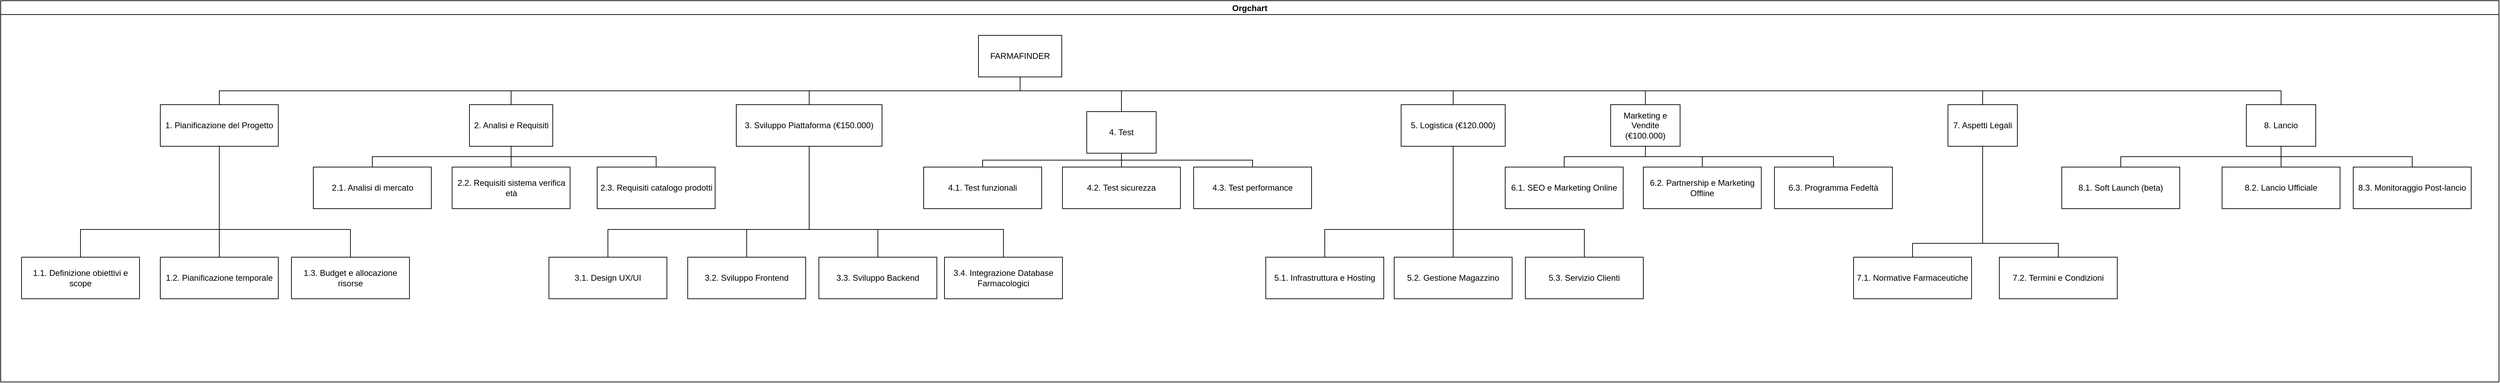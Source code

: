 <mxfile version="27.0.6">
  <diagram name="Pagina-1" id="mJLVClLJne0EeT8Z5759">
    <mxGraphModel grid="1" page="1" gridSize="10" guides="1" tooltips="1" connect="1" arrows="1" fold="1" pageScale="1" pageWidth="827" pageHeight="1169" math="0" shadow="0">
      <root>
        <mxCell id="0" />
        <mxCell id="1" parent="0" />
        <mxCell id="yrIliohVV2MjPDAPsYPW-1" value="Orgchart" style="swimlane;startSize=20;horizontal=1;containerType=tree;newEdgeStyle={&quot;edgeStyle&quot;:&quot;elbowEdgeStyle&quot;,&quot;startArrow&quot;:&quot;none&quot;,&quot;endArrow&quot;:&quot;none&quot;};" vertex="1" parent="1">
          <mxGeometry x="-1070" y="120" width="3600" height="550" as="geometry" />
        </mxCell>
        <mxCell id="yrIliohVV2MjPDAPsYPW-2" value="" style="edgeStyle=elbowEdgeStyle;elbow=vertical;sourcePerimeterSpacing=0;targetPerimeterSpacing=0;startArrow=none;endArrow=none;rounded=0;curved=0;" edge="1" parent="yrIliohVV2MjPDAPsYPW-1" source="yrIliohVV2MjPDAPsYPW-4" target="yrIliohVV2MjPDAPsYPW-5">
          <mxGeometry relative="1" as="geometry" />
        </mxCell>
        <mxCell id="yrIliohVV2MjPDAPsYPW-3" value="" style="edgeStyle=elbowEdgeStyle;elbow=vertical;sourcePerimeterSpacing=0;targetPerimeterSpacing=0;startArrow=none;endArrow=none;rounded=0;curved=0;" edge="1" parent="yrIliohVV2MjPDAPsYPW-1" source="yrIliohVV2MjPDAPsYPW-4" target="yrIliohVV2MjPDAPsYPW-6">
          <mxGeometry relative="1" as="geometry" />
        </mxCell>
        <UserObject label="FARMAFINDER" treeRoot="1" id="yrIliohVV2MjPDAPsYPW-4">
          <mxCell style="whiteSpace=wrap;html=1;align=center;treeFolding=1;treeMoving=1;newEdgeStyle={&quot;edgeStyle&quot;:&quot;elbowEdgeStyle&quot;,&quot;startArrow&quot;:&quot;none&quot;,&quot;endArrow&quot;:&quot;none&quot;};" vertex="1" parent="yrIliohVV2MjPDAPsYPW-1">
            <mxGeometry x="1409" y="50" width="120" height="60" as="geometry" />
          </mxCell>
        </UserObject>
        <mxCell id="yrIliohVV2MjPDAPsYPW-5" value="&lt;span style=&quot;text-align: left; text-wrap-mode: nowrap;&quot;&gt;1. Pianificazione del Progetto&lt;/span&gt;" style="whiteSpace=wrap;html=1;align=center;verticalAlign=middle;treeFolding=1;treeMoving=1;newEdgeStyle={&quot;edgeStyle&quot;:&quot;elbowEdgeStyle&quot;,&quot;startArrow&quot;:&quot;none&quot;,&quot;endArrow&quot;:&quot;none&quot;};" vertex="1" parent="yrIliohVV2MjPDAPsYPW-1">
          <mxGeometry x="230" y="150" width="170" height="60" as="geometry" />
        </mxCell>
        <mxCell id="yrIliohVV2MjPDAPsYPW-6" value="&lt;span style=&quot;text-align: left; text-wrap-mode: nowrap;&quot;&gt;2. Analisi e Requisiti&lt;/span&gt;" style="whiteSpace=wrap;html=1;align=center;verticalAlign=middle;treeFolding=1;treeMoving=1;newEdgeStyle={&quot;edgeStyle&quot;:&quot;elbowEdgeStyle&quot;,&quot;startArrow&quot;:&quot;none&quot;,&quot;endArrow&quot;:&quot;none&quot;};" vertex="1" parent="yrIliohVV2MjPDAPsYPW-1">
          <mxGeometry x="675.5" y="150" width="120" height="60" as="geometry" />
        </mxCell>
        <mxCell id="jHc9RdLq_2D05PuewJQx-5" value="7. Aspetti Legali" style="whiteSpace=wrap;html=1;align=center;verticalAlign=middle;treeFolding=1;treeMoving=1;newEdgeStyle={&quot;edgeStyle&quot;:&quot;elbowEdgeStyle&quot;,&quot;startArrow&quot;:&quot;none&quot;,&quot;endArrow&quot;:&quot;none&quot;};" vertex="1" parent="yrIliohVV2MjPDAPsYPW-1">
          <mxGeometry x="2806" y="150" width="100" height="60" as="geometry" />
        </mxCell>
        <mxCell id="jHc9RdLq_2D05PuewJQx-1" value="&lt;span style=&quot;text-align: left; text-wrap-mode: nowrap;&quot;&gt;3. Sviluppo Piattaforma (€150.000)&lt;/span&gt;" style="whiteSpace=wrap;html=1;align=center;verticalAlign=middle;treeFolding=1;treeMoving=1;newEdgeStyle={&quot;edgeStyle&quot;:&quot;elbowEdgeStyle&quot;,&quot;startArrow&quot;:&quot;none&quot;,&quot;endArrow&quot;:&quot;none&quot;};" vertex="1" parent="yrIliohVV2MjPDAPsYPW-1">
          <mxGeometry x="1060" y="150" width="210" height="60" as="geometry" />
        </mxCell>
        <mxCell id="jHc9RdLq_2D05PuewJQx-6" value="8. Lancio" style="whiteSpace=wrap;html=1;align=center;verticalAlign=middle;treeFolding=1;treeMoving=1;newEdgeStyle={&quot;edgeStyle&quot;:&quot;elbowEdgeStyle&quot;,&quot;startArrow&quot;:&quot;none&quot;,&quot;endArrow&quot;:&quot;none&quot;};" vertex="1" parent="yrIliohVV2MjPDAPsYPW-1">
          <mxGeometry x="3236" y="150" width="100" height="60" as="geometry" />
        </mxCell>
        <mxCell id="jHc9RdLq_2D05PuewJQx-10" value="" style="edgeStyle=elbowEdgeStyle;elbow=vertical;sourcePerimeterSpacing=0;targetPerimeterSpacing=0;startArrow=none;endArrow=none;rounded=0;curved=0;exitX=0.5;exitY=1;exitDx=0;exitDy=0;entryX=0.5;entryY=0;entryDx=0;entryDy=0;" edge="1" parent="yrIliohVV2MjPDAPsYPW-1" source="yrIliohVV2MjPDAPsYPW-4" target="jHc9RdLq_2D05PuewJQx-1">
          <mxGeometry relative="1" as="geometry">
            <mxPoint x="1259" y="120" as="sourcePoint" />
            <mxPoint x="1104.5" y="160" as="targetPoint" />
          </mxGeometry>
        </mxCell>
        <mxCell id="jHc9RdLq_2D05PuewJQx-11" value="" style="edgeStyle=elbowEdgeStyle;elbow=vertical;sourcePerimeterSpacing=0;targetPerimeterSpacing=0;startArrow=none;endArrow=none;rounded=0;curved=0;exitX=0.5;exitY=1;exitDx=0;exitDy=0;entryX=0.5;entryY=0;entryDx=0;entryDy=0;" edge="1" parent="yrIliohVV2MjPDAPsYPW-1" source="yrIliohVV2MjPDAPsYPW-4" target="jHc9RdLq_2D05PuewJQx-2">
          <mxGeometry relative="1" as="geometry">
            <mxPoint x="1404.5" y="120" as="sourcePoint" />
            <mxPoint x="1249" y="170" as="targetPoint" />
            <Array as="points">
              <mxPoint x="1540" y="130" />
            </Array>
          </mxGeometry>
        </mxCell>
        <mxCell id="jHc9RdLq_2D05PuewJQx-14" value="" style="edgeStyle=elbowEdgeStyle;elbow=vertical;sourcePerimeterSpacing=0;targetPerimeterSpacing=0;startArrow=none;endArrow=none;rounded=0;curved=0;exitX=0.5;exitY=1;exitDx=0;exitDy=0;entryX=0.5;entryY=0;entryDx=0;entryDy=0;" edge="1" parent="yrIliohVV2MjPDAPsYPW-1" source="yrIliohVV2MjPDAPsYPW-4" target="jHc9RdLq_2D05PuewJQx-3">
          <mxGeometry relative="1" as="geometry">
            <mxPoint x="1546.75" y="120" as="sourcePoint" />
            <mxPoint x="1391.25" y="170" as="targetPoint" />
          </mxGeometry>
        </mxCell>
        <mxCell id="jHc9RdLq_2D05PuewJQx-13" value="" style="edgeStyle=elbowEdgeStyle;elbow=vertical;sourcePerimeterSpacing=0;targetPerimeterSpacing=0;startArrow=none;endArrow=none;rounded=0;curved=0;exitX=0.5;exitY=1;exitDx=0;exitDy=0;entryX=0.5;entryY=0;entryDx=0;entryDy=0;" edge="1" parent="yrIliohVV2MjPDAPsYPW-1" source="yrIliohVV2MjPDAPsYPW-4" target="jHc9RdLq_2D05PuewJQx-4">
          <mxGeometry relative="1" as="geometry">
            <mxPoint x="1684.5" y="110" as="sourcePoint" />
            <mxPoint x="1529" y="160" as="targetPoint" />
          </mxGeometry>
        </mxCell>
        <mxCell id="jHc9RdLq_2D05PuewJQx-12" value="" style="edgeStyle=elbowEdgeStyle;elbow=vertical;sourcePerimeterSpacing=0;targetPerimeterSpacing=0;startArrow=none;endArrow=none;rounded=0;curved=0;exitX=0.5;exitY=1;exitDx=0;exitDy=0;entryX=0.5;entryY=0;entryDx=0;entryDy=0;" edge="1" parent="yrIliohVV2MjPDAPsYPW-1" source="yrIliohVV2MjPDAPsYPW-4" target="jHc9RdLq_2D05PuewJQx-5">
          <mxGeometry relative="1" as="geometry">
            <mxPoint x="1844.5" y="110" as="sourcePoint" />
            <mxPoint x="1689" y="160" as="targetPoint" />
          </mxGeometry>
        </mxCell>
        <mxCell id="jHc9RdLq_2D05PuewJQx-15" value="" style="edgeStyle=elbowEdgeStyle;elbow=vertical;sourcePerimeterSpacing=0;targetPerimeterSpacing=0;startArrow=none;endArrow=none;rounded=0;curved=0;exitX=0.5;exitY=1;exitDx=0;exitDy=0;entryX=0.5;entryY=0;entryDx=0;entryDy=0;" edge="1" parent="yrIliohVV2MjPDAPsYPW-1" source="yrIliohVV2MjPDAPsYPW-4" target="jHc9RdLq_2D05PuewJQx-6">
          <mxGeometry relative="1" as="geometry">
            <mxPoint x="1409" y="105" as="sourcePoint" />
            <mxPoint x="1838" y="160" as="targetPoint" />
          </mxGeometry>
        </mxCell>
        <mxCell id="jHc9RdLq_2D05PuewJQx-515" value="1.1. Definizione obiettivi e scope" style="whiteSpace=wrap;html=1;align=center;verticalAlign=middle;treeFolding=1;treeMoving=1;newEdgeStyle={&quot;edgeStyle&quot;:&quot;elbowEdgeStyle&quot;,&quot;startArrow&quot;:&quot;none&quot;,&quot;endArrow&quot;:&quot;none&quot;};" vertex="1" parent="yrIliohVV2MjPDAPsYPW-1">
          <mxGeometry x="30" y="370" width="170" height="60" as="geometry" />
        </mxCell>
        <mxCell id="jHc9RdLq_2D05PuewJQx-519" value="" style="edgeStyle=elbowEdgeStyle;elbow=vertical;sourcePerimeterSpacing=0;targetPerimeterSpacing=0;startArrow=none;endArrow=none;rounded=0;curved=0;exitX=0.5;exitY=1;exitDx=0;exitDy=0;entryX=0.5;entryY=0;entryDx=0;entryDy=0;" edge="1" parent="yrIliohVV2MjPDAPsYPW-1" source="yrIliohVV2MjPDAPsYPW-5" target="jHc9RdLq_2D05PuewJQx-515">
          <mxGeometry relative="1" as="geometry">
            <mxPoint x="1044" y="260" as="sourcePoint" />
            <mxPoint x="419" y="300" as="targetPoint" />
            <Array as="points">
              <mxPoint x="220" y="330" />
            </Array>
          </mxGeometry>
        </mxCell>
        <mxCell id="jHc9RdLq_2D05PuewJQx-522" value="1.3. Budget e allocazione risorse" style="whiteSpace=wrap;html=1;align=center;verticalAlign=middle;treeFolding=1;treeMoving=1;newEdgeStyle={&quot;edgeStyle&quot;:&quot;elbowEdgeStyle&quot;,&quot;startArrow&quot;:&quot;none&quot;,&quot;endArrow&quot;:&quot;none&quot;};" vertex="1" parent="yrIliohVV2MjPDAPsYPW-1">
          <mxGeometry x="419" y="370" width="170" height="60" as="geometry" />
        </mxCell>
        <mxCell id="jHc9RdLq_2D05PuewJQx-523" value="" style="edgeStyle=elbowEdgeStyle;elbow=vertical;sourcePerimeterSpacing=0;targetPerimeterSpacing=0;startArrow=none;endArrow=none;rounded=0;curved=0;exitX=0.5;exitY=1;exitDx=0;exitDy=0;entryX=0.5;entryY=0;entryDx=0;entryDy=0;" edge="1" parent="yrIliohVV2MjPDAPsYPW-1" source="yrIliohVV2MjPDAPsYPW-5" target="jHc9RdLq_2D05PuewJQx-522">
          <mxGeometry relative="1" as="geometry">
            <mxPoint x="1024" y="290" as="sourcePoint" />
            <mxPoint x="949" y="370" as="targetPoint" />
            <Array as="points">
              <mxPoint x="410" y="330" />
            </Array>
          </mxGeometry>
        </mxCell>
        <mxCell id="jHc9RdLq_2D05PuewJQx-520" value="1.2. Pianificazione temporale" style="whiteSpace=wrap;html=1;align=center;verticalAlign=middle;treeFolding=1;treeMoving=1;newEdgeStyle={&quot;edgeStyle&quot;:&quot;elbowEdgeStyle&quot;,&quot;startArrow&quot;:&quot;none&quot;,&quot;endArrow&quot;:&quot;none&quot;};" vertex="1" parent="yrIliohVV2MjPDAPsYPW-1">
          <mxGeometry x="230" y="370" width="170" height="60" as="geometry" />
        </mxCell>
        <mxCell id="jHc9RdLq_2D05PuewJQx-521" value="" style="edgeStyle=elbowEdgeStyle;elbow=vertical;sourcePerimeterSpacing=0;targetPerimeterSpacing=0;startArrow=none;endArrow=none;rounded=0;curved=0;entryX=0.5;entryY=0;entryDx=0;entryDy=0;exitX=0.5;exitY=1;exitDx=0;exitDy=0;" edge="1" parent="yrIliohVV2MjPDAPsYPW-1" source="yrIliohVV2MjPDAPsYPW-5" target="jHc9RdLq_2D05PuewJQx-520">
          <mxGeometry relative="1" as="geometry">
            <mxPoint x="764" y="280" as="sourcePoint" />
            <mxPoint x="689" y="360" as="targetPoint" />
          </mxGeometry>
        </mxCell>
        <mxCell id="jHc9RdLq_2D05PuewJQx-537" value="3.1. Design UX/UI" style="whiteSpace=wrap;html=1;align=center;verticalAlign=middle;treeFolding=1;treeMoving=1;newEdgeStyle={&quot;edgeStyle&quot;:&quot;elbowEdgeStyle&quot;,&quot;startArrow&quot;:&quot;none&quot;,&quot;endArrow&quot;:&quot;none&quot;};" vertex="1" parent="yrIliohVV2MjPDAPsYPW-1">
          <mxGeometry x="790" y="370" width="170" height="60" as="geometry" />
        </mxCell>
        <mxCell id="jHc9RdLq_2D05PuewJQx-538" value="" style="edgeStyle=elbowEdgeStyle;elbow=vertical;sourcePerimeterSpacing=0;targetPerimeterSpacing=0;startArrow=none;endArrow=none;rounded=0;curved=0;exitX=0.5;exitY=1;exitDx=0;exitDy=0;entryX=0.5;entryY=0;entryDx=0;entryDy=0;" edge="1" parent="yrIliohVV2MjPDAPsYPW-1" source="jHc9RdLq_2D05PuewJQx-1" target="jHc9RdLq_2D05PuewJQx-537">
          <mxGeometry relative="1" as="geometry">
            <mxPoint x="1544" y="320" as="sourcePoint" />
            <mxPoint x="1119" y="410" as="targetPoint" />
            <Array as="points">
              <mxPoint x="1010" y="330" />
            </Array>
          </mxGeometry>
        </mxCell>
        <mxCell id="jHc9RdLq_2D05PuewJQx-539" value="3.3. Sviluppo Backend" style="whiteSpace=wrap;html=1;align=center;verticalAlign=middle;treeFolding=1;treeMoving=1;newEdgeStyle={&quot;edgeStyle&quot;:&quot;elbowEdgeStyle&quot;,&quot;startArrow&quot;:&quot;none&quot;,&quot;endArrow&quot;:&quot;none&quot;};" vertex="1" parent="yrIliohVV2MjPDAPsYPW-1">
          <mxGeometry x="1179" y="370" width="170" height="60" as="geometry" />
        </mxCell>
        <mxCell id="jHc9RdLq_2D05PuewJQx-540" value="" style="edgeStyle=elbowEdgeStyle;elbow=vertical;sourcePerimeterSpacing=0;targetPerimeterSpacing=0;startArrow=none;endArrow=none;rounded=0;curved=0;entryX=0.5;entryY=0;entryDx=0;entryDy=0;exitX=0.5;exitY=1;exitDx=0;exitDy=0;" edge="1" parent="yrIliohVV2MjPDAPsYPW-1" source="jHc9RdLq_2D05PuewJQx-1" target="jHc9RdLq_2D05PuewJQx-539">
          <mxGeometry relative="1" as="geometry">
            <mxPoint x="1544" y="320" as="sourcePoint" />
            <mxPoint x="1649" y="480" as="targetPoint" />
            <Array as="points">
              <mxPoint x="1210" y="330" />
            </Array>
          </mxGeometry>
        </mxCell>
        <mxCell id="jHc9RdLq_2D05PuewJQx-541" value="3.2. Sviluppo Frontend" style="whiteSpace=wrap;html=1;align=center;verticalAlign=middle;treeFolding=1;treeMoving=1;newEdgeStyle={&quot;edgeStyle&quot;:&quot;elbowEdgeStyle&quot;,&quot;startArrow&quot;:&quot;none&quot;,&quot;endArrow&quot;:&quot;none&quot;};" vertex="1" parent="yrIliohVV2MjPDAPsYPW-1">
          <mxGeometry x="990" y="370" width="170" height="60" as="geometry" />
        </mxCell>
        <mxCell id="jHc9RdLq_2D05PuewJQx-542" value="" style="edgeStyle=elbowEdgeStyle;elbow=vertical;sourcePerimeterSpacing=0;targetPerimeterSpacing=0;startArrow=none;endArrow=none;rounded=0;curved=0;entryX=0.5;entryY=0;entryDx=0;entryDy=0;exitX=0.5;exitY=1;exitDx=0;exitDy=0;" edge="1" parent="yrIliohVV2MjPDAPsYPW-1" source="jHc9RdLq_2D05PuewJQx-1" target="jHc9RdLq_2D05PuewJQx-541">
          <mxGeometry relative="1" as="geometry">
            <mxPoint x="1544" y="320" as="sourcePoint" />
            <mxPoint x="1389" y="470" as="targetPoint" />
            <Array as="points">
              <mxPoint x="1120" y="330" />
            </Array>
          </mxGeometry>
        </mxCell>
        <mxCell id="jHc9RdLq_2D05PuewJQx-543" value="3.4. Integrazione Database Farmacologici" style="whiteSpace=wrap;html=1;align=center;verticalAlign=middle;treeFolding=1;treeMoving=1;newEdgeStyle={&quot;edgeStyle&quot;:&quot;elbowEdgeStyle&quot;,&quot;startArrow&quot;:&quot;none&quot;,&quot;endArrow&quot;:&quot;none&quot;};" vertex="1" parent="yrIliohVV2MjPDAPsYPW-1">
          <mxGeometry x="1360" y="370" width="170" height="60" as="geometry" />
        </mxCell>
        <mxCell id="jHc9RdLq_2D05PuewJQx-544" value="" style="edgeStyle=elbowEdgeStyle;elbow=vertical;sourcePerimeterSpacing=0;targetPerimeterSpacing=0;startArrow=none;endArrow=none;rounded=0;curved=0;exitX=0.5;exitY=1;exitDx=0;exitDy=0;entryX=0.5;entryY=0;entryDx=0;entryDy=0;" edge="1" parent="yrIliohVV2MjPDAPsYPW-1" source="jHc9RdLq_2D05PuewJQx-1" target="jHc9RdLq_2D05PuewJQx-543">
          <mxGeometry relative="1" as="geometry">
            <mxPoint x="1195.5" y="220" as="sourcePoint" />
            <mxPoint x="1870.5" y="530" as="targetPoint" />
            <Array as="points">
              <mxPoint x="1310" y="330" />
            </Array>
          </mxGeometry>
        </mxCell>
        <mxCell id="jHc9RdLq_2D05PuewJQx-531" value="2.1. Analisi di mercato" style="whiteSpace=wrap;html=1;align=center;verticalAlign=middle;treeFolding=1;treeMoving=1;newEdgeStyle={&quot;edgeStyle&quot;:&quot;elbowEdgeStyle&quot;,&quot;startArrow&quot;:&quot;none&quot;,&quot;endArrow&quot;:&quot;none&quot;};" vertex="1" parent="yrIliohVV2MjPDAPsYPW-1">
          <mxGeometry x="450.5" y="240" width="170" height="60" as="geometry" />
        </mxCell>
        <mxCell id="jHc9RdLq_2D05PuewJQx-533" value="2.3. Requisiti catalogo prodotti" style="whiteSpace=wrap;html=1;align=center;verticalAlign=middle;treeFolding=1;treeMoving=1;newEdgeStyle={&quot;edgeStyle&quot;:&quot;elbowEdgeStyle&quot;,&quot;startArrow&quot;:&quot;none&quot;,&quot;endArrow&quot;:&quot;none&quot;};" vertex="1" parent="yrIliohVV2MjPDAPsYPW-1">
          <mxGeometry x="859.5" y="240" width="170" height="60" as="geometry" />
        </mxCell>
        <mxCell id="jHc9RdLq_2D05PuewJQx-535" value="2.2. Requisiti sistema verifica età" style="whiteSpace=wrap;html=1;align=center;verticalAlign=middle;treeFolding=1;treeMoving=1;newEdgeStyle={&quot;edgeStyle&quot;:&quot;elbowEdgeStyle&quot;,&quot;startArrow&quot;:&quot;none&quot;,&quot;endArrow&quot;:&quot;none&quot;};" vertex="1" parent="yrIliohVV2MjPDAPsYPW-1">
          <mxGeometry x="650.5" y="240" width="170" height="60" as="geometry" />
        </mxCell>
        <mxCell id="jHc9RdLq_2D05PuewJQx-532" value="" style="edgeStyle=elbowEdgeStyle;elbow=vertical;sourcePerimeterSpacing=0;targetPerimeterSpacing=0;startArrow=none;endArrow=none;rounded=0;curved=0;exitX=0.5;exitY=1;exitDx=0;exitDy=0;entryX=0.5;entryY=0;entryDx=0;entryDy=0;" edge="1" parent="yrIliohVV2MjPDAPsYPW-1" source="yrIliohVV2MjPDAPsYPW-6" target="jHc9RdLq_2D05PuewJQx-531">
          <mxGeometry relative="1" as="geometry">
            <mxPoint x="944" y="370" as="sourcePoint" />
            <mxPoint x="519" y="460" as="targetPoint" />
            <Array as="points" />
          </mxGeometry>
        </mxCell>
        <mxCell id="jHc9RdLq_2D05PuewJQx-534" value="" style="edgeStyle=elbowEdgeStyle;elbow=vertical;sourcePerimeterSpacing=0;targetPerimeterSpacing=0;startArrow=none;endArrow=none;rounded=0;curved=0;exitX=0.5;exitY=1;exitDx=0;exitDy=0;entryX=0.5;entryY=0;entryDx=0;entryDy=0;" edge="1" parent="yrIliohVV2MjPDAPsYPW-1" source="yrIliohVV2MjPDAPsYPW-6" target="jHc9RdLq_2D05PuewJQx-533">
          <mxGeometry relative="1" as="geometry">
            <mxPoint x="944" y="370" as="sourcePoint" />
            <mxPoint x="1049" y="530" as="targetPoint" />
            <Array as="points" />
          </mxGeometry>
        </mxCell>
        <mxCell id="jHc9RdLq_2D05PuewJQx-536" value="" style="edgeStyle=elbowEdgeStyle;elbow=vertical;sourcePerimeterSpacing=0;targetPerimeterSpacing=0;startArrow=none;endArrow=none;rounded=0;curved=0;entryX=0.5;entryY=0;entryDx=0;entryDy=0;exitX=0.5;exitY=1;exitDx=0;exitDy=0;" edge="1" parent="yrIliohVV2MjPDAPsYPW-1" source="yrIliohVV2MjPDAPsYPW-6" target="jHc9RdLq_2D05PuewJQx-535">
          <mxGeometry relative="1" as="geometry">
            <mxPoint x="944" y="370" as="sourcePoint" />
            <mxPoint x="789" y="520" as="targetPoint" />
            <Array as="points" />
          </mxGeometry>
        </mxCell>
        <mxCell id="jHc9RdLq_2D05PuewJQx-572" style="edgeStyle=elbowEdgeStyle;rounded=0;orthogonalLoop=1;jettySize=auto;html=1;startArrow=none;endArrow=none;exitX=0.5;exitY=0;exitDx=0;exitDy=0;" edge="1" parent="yrIliohVV2MjPDAPsYPW-1" source="jHc9RdLq_2D05PuewJQx-533" target="jHc9RdLq_2D05PuewJQx-533">
          <mxGeometry relative="1" as="geometry" />
        </mxCell>
        <mxCell id="jHc9RdLq_2D05PuewJQx-4" value="Marketing e Vendite (&lt;span style=&quot;text-align: left; text-wrap-mode: nowrap;&quot;&gt;€100.000)&lt;/span&gt;" style="whiteSpace=wrap;html=1;align=center;verticalAlign=middle;treeFolding=1;treeMoving=1;newEdgeStyle={&quot;edgeStyle&quot;:&quot;elbowEdgeStyle&quot;,&quot;startArrow&quot;:&quot;none&quot;,&quot;endArrow&quot;:&quot;none&quot;};" vertex="1" parent="yrIliohVV2MjPDAPsYPW-1">
          <mxGeometry x="2320" y="150" width="100" height="60" as="geometry" />
        </mxCell>
        <mxCell id="jHc9RdLq_2D05PuewJQx-3" value="5. Logistica (&lt;span style=&quot;text-align: left; text-wrap-mode: nowrap;&quot;&gt;€120.000)&lt;/span&gt;" style="whiteSpace=wrap;html=1;align=center;verticalAlign=middle;treeFolding=1;treeMoving=1;newEdgeStyle={&quot;edgeStyle&quot;:&quot;elbowEdgeStyle&quot;,&quot;startArrow&quot;:&quot;none&quot;,&quot;endArrow&quot;:&quot;none&quot;};" vertex="1" parent="yrIliohVV2MjPDAPsYPW-1">
          <mxGeometry x="2018" y="150" width="150" height="60" as="geometry" />
        </mxCell>
        <mxCell id="jHc9RdLq_2D05PuewJQx-2" value="4. Test" style="whiteSpace=wrap;html=1;align=center;verticalAlign=middle;treeFolding=1;treeMoving=1;newEdgeStyle={&quot;edgeStyle&quot;:&quot;elbowEdgeStyle&quot;,&quot;startArrow&quot;:&quot;none&quot;,&quot;endArrow&quot;:&quot;none&quot;};" vertex="1" parent="yrIliohVV2MjPDAPsYPW-1">
          <mxGeometry x="1565" y="160" width="100" height="60" as="geometry" />
        </mxCell>
        <mxCell id="jHc9RdLq_2D05PuewJQx-545" value="4.1. Test funzionali" style="whiteSpace=wrap;html=1;align=center;verticalAlign=middle;treeFolding=1;treeMoving=1;newEdgeStyle={&quot;edgeStyle&quot;:&quot;elbowEdgeStyle&quot;,&quot;startArrow&quot;:&quot;none&quot;,&quot;endArrow&quot;:&quot;none&quot;};" vertex="1" parent="yrIliohVV2MjPDAPsYPW-1">
          <mxGeometry x="1330" y="240" width="170" height="60" as="geometry" />
        </mxCell>
        <mxCell id="jHc9RdLq_2D05PuewJQx-546" value="" style="edgeStyle=elbowEdgeStyle;elbow=vertical;sourcePerimeterSpacing=0;targetPerimeterSpacing=0;startArrow=none;endArrow=none;rounded=0;curved=0;exitX=0.5;exitY=1;exitDx=0;exitDy=0;entryX=0.5;entryY=0;entryDx=0;entryDy=0;" edge="1" parent="yrIliohVV2MjPDAPsYPW-1" source="jHc9RdLq_2D05PuewJQx-2" target="jHc9RdLq_2D05PuewJQx-545">
          <mxGeometry relative="1" as="geometry">
            <mxPoint x="2113" y="470" as="sourcePoint" />
            <mxPoint x="1688" y="560" as="targetPoint" />
          </mxGeometry>
        </mxCell>
        <mxCell id="jHc9RdLq_2D05PuewJQx-547" value="4.3. Test performance" style="whiteSpace=wrap;html=1;align=center;verticalAlign=middle;treeFolding=1;treeMoving=1;newEdgeStyle={&quot;edgeStyle&quot;:&quot;elbowEdgeStyle&quot;,&quot;startArrow&quot;:&quot;none&quot;,&quot;endArrow&quot;:&quot;none&quot;};" vertex="1" parent="yrIliohVV2MjPDAPsYPW-1">
          <mxGeometry x="1719" y="240" width="170" height="60" as="geometry" />
        </mxCell>
        <mxCell id="jHc9RdLq_2D05PuewJQx-548" value="" style="edgeStyle=elbowEdgeStyle;elbow=vertical;sourcePerimeterSpacing=0;targetPerimeterSpacing=0;startArrow=none;endArrow=none;rounded=0;curved=0;exitX=0.5;exitY=1;exitDx=0;exitDy=0;entryX=0.5;entryY=0;entryDx=0;entryDy=0;" edge="1" parent="yrIliohVV2MjPDAPsYPW-1" source="jHc9RdLq_2D05PuewJQx-2" target="jHc9RdLq_2D05PuewJQx-547">
          <mxGeometry relative="1" as="geometry">
            <mxPoint x="2113" y="470" as="sourcePoint" />
            <mxPoint x="2218" y="630" as="targetPoint" />
          </mxGeometry>
        </mxCell>
        <mxCell id="jHc9RdLq_2D05PuewJQx-549" value="4.2. Test sicurezza" style="whiteSpace=wrap;html=1;align=center;verticalAlign=middle;treeFolding=1;treeMoving=1;newEdgeStyle={&quot;edgeStyle&quot;:&quot;elbowEdgeStyle&quot;,&quot;startArrow&quot;:&quot;none&quot;,&quot;endArrow&quot;:&quot;none&quot;};" vertex="1" parent="yrIliohVV2MjPDAPsYPW-1">
          <mxGeometry x="1530" y="240" width="170" height="60" as="geometry" />
        </mxCell>
        <mxCell id="jHc9RdLq_2D05PuewJQx-550" value="" style="edgeStyle=elbowEdgeStyle;elbow=vertical;sourcePerimeterSpacing=0;targetPerimeterSpacing=0;startArrow=none;endArrow=none;rounded=0;curved=0;entryX=0.5;entryY=0;entryDx=0;entryDy=0;exitX=0.5;exitY=1;exitDx=0;exitDy=0;" edge="1" parent="yrIliohVV2MjPDAPsYPW-1" source="jHc9RdLq_2D05PuewJQx-2" target="jHc9RdLq_2D05PuewJQx-549">
          <mxGeometry relative="1" as="geometry">
            <mxPoint x="2113" y="470" as="sourcePoint" />
            <mxPoint x="1958" y="620" as="targetPoint" />
          </mxGeometry>
        </mxCell>
        <mxCell id="jHc9RdLq_2D05PuewJQx-556" value="" style="edgeStyle=elbowEdgeStyle;elbow=vertical;sourcePerimeterSpacing=0;targetPerimeterSpacing=0;startArrow=none;endArrow=none;rounded=0;curved=0;entryX=0.5;entryY=0;entryDx=0;entryDy=0;exitX=0.5;exitY=1;exitDx=0;exitDy=0;" edge="1" parent="yrIliohVV2MjPDAPsYPW-1" source="jHc9RdLq_2D05PuewJQx-3" target="jHc9RdLq_2D05PuewJQx-571">
          <mxGeometry relative="1" as="geometry">
            <mxPoint x="1769" y="220" as="sourcePoint" />
            <mxPoint x="1689" y="280" as="targetPoint" />
            <Array as="points">
              <mxPoint x="1920" y="330" />
            </Array>
          </mxGeometry>
        </mxCell>
        <mxCell id="jHc9RdLq_2D05PuewJQx-557" value="5.3. Servizio Clienti" style="whiteSpace=wrap;html=1;align=center;verticalAlign=middle;treeFolding=1;treeMoving=1;newEdgeStyle={&quot;edgeStyle&quot;:&quot;elbowEdgeStyle&quot;,&quot;startArrow&quot;:&quot;none&quot;,&quot;endArrow&quot;:&quot;none&quot;};" vertex="1" parent="yrIliohVV2MjPDAPsYPW-1">
          <mxGeometry x="2197" y="370" width="170" height="60" as="geometry" />
        </mxCell>
        <mxCell id="jHc9RdLq_2D05PuewJQx-558" value="" style="edgeStyle=elbowEdgeStyle;elbow=vertical;sourcePerimeterSpacing=0;targetPerimeterSpacing=0;startArrow=none;endArrow=none;rounded=0;curved=0;exitX=0.5;exitY=1;exitDx=0;exitDy=0;entryX=0.5;entryY=0;entryDx=0;entryDy=0;" edge="1" parent="yrIliohVV2MjPDAPsYPW-1" source="jHc9RdLq_2D05PuewJQx-3" target="jHc9RdLq_2D05PuewJQx-557">
          <mxGeometry relative="1" as="geometry">
            <mxPoint x="2118" y="240" as="sourcePoint" />
            <mxPoint x="2223" y="400" as="targetPoint" />
            <Array as="points">
              <mxPoint x="2180" y="330" />
            </Array>
          </mxGeometry>
        </mxCell>
        <mxCell id="jHc9RdLq_2D05PuewJQx-559" value="5.2. Gestione Magazzino" style="whiteSpace=wrap;html=1;align=center;verticalAlign=middle;treeFolding=1;treeMoving=1;newEdgeStyle={&quot;edgeStyle&quot;:&quot;elbowEdgeStyle&quot;,&quot;startArrow&quot;:&quot;none&quot;,&quot;endArrow&quot;:&quot;none&quot;};" vertex="1" parent="yrIliohVV2MjPDAPsYPW-1">
          <mxGeometry x="2008" y="370" width="170" height="60" as="geometry" />
        </mxCell>
        <mxCell id="jHc9RdLq_2D05PuewJQx-560" value="" style="edgeStyle=elbowEdgeStyle;elbow=vertical;sourcePerimeterSpacing=0;targetPerimeterSpacing=0;startArrow=none;endArrow=none;rounded=0;curved=0;entryX=0.5;entryY=0;entryDx=0;entryDy=0;exitX=0.5;exitY=1;exitDx=0;exitDy=0;" edge="1" parent="yrIliohVV2MjPDAPsYPW-1" source="jHc9RdLq_2D05PuewJQx-3" target="jHc9RdLq_2D05PuewJQx-559">
          <mxGeometry relative="1" as="geometry">
            <mxPoint x="2118" y="240" as="sourcePoint" />
            <mxPoint x="1963" y="390" as="targetPoint" />
            <Array as="points">
              <mxPoint x="2093" y="320" />
            </Array>
          </mxGeometry>
        </mxCell>
        <mxCell id="jHc9RdLq_2D05PuewJQx-571" value="5.1. Infrastruttura e Hosting" style="whiteSpace=wrap;html=1;align=center;verticalAlign=middle;treeFolding=1;treeMoving=1;newEdgeStyle={&quot;edgeStyle&quot;:&quot;elbowEdgeStyle&quot;,&quot;startArrow&quot;:&quot;none&quot;,&quot;endArrow&quot;:&quot;none&quot;};" vertex="1" parent="yrIliohVV2MjPDAPsYPW-1">
          <mxGeometry x="1823" y="370" width="170" height="60" as="geometry" />
        </mxCell>
        <mxCell id="jHc9RdLq_2D05PuewJQx-551" value="" style="edgeStyle=elbowEdgeStyle;elbow=vertical;sourcePerimeterSpacing=0;targetPerimeterSpacing=0;startArrow=none;endArrow=none;rounded=0;curved=0;exitX=0.5;exitY=1;exitDx=0;exitDy=0;entryX=0.5;entryY=0;entryDx=0;entryDy=0;" edge="1" parent="yrIliohVV2MjPDAPsYPW-1" source="jHc9RdLq_2D05PuewJQx-6" target="jHc9RdLq_2D05PuewJQx-573">
          <mxGeometry relative="1" as="geometry">
            <mxPoint x="3174" y="210" as="sourcePoint" />
            <mxPoint x="2673" y="390" as="targetPoint" />
          </mxGeometry>
        </mxCell>
        <mxCell id="jHc9RdLq_2D05PuewJQx-552" value="8.3. Monitoraggio Post-lancio" style="whiteSpace=wrap;html=1;align=center;verticalAlign=middle;treeFolding=1;treeMoving=1;newEdgeStyle={&quot;edgeStyle&quot;:&quot;elbowEdgeStyle&quot;,&quot;startArrow&quot;:&quot;none&quot;,&quot;endArrow&quot;:&quot;none&quot;};" vertex="1" parent="yrIliohVV2MjPDAPsYPW-1">
          <mxGeometry x="3390" y="240" width="170" height="60" as="geometry" />
        </mxCell>
        <mxCell id="jHc9RdLq_2D05PuewJQx-553" value="" style="edgeStyle=elbowEdgeStyle;elbow=vertical;sourcePerimeterSpacing=0;targetPerimeterSpacing=0;startArrow=none;endArrow=none;rounded=0;curved=0;entryX=0.5;entryY=0;entryDx=0;entryDy=0;exitX=0.5;exitY=1;exitDx=0;exitDy=0;" edge="1" parent="yrIliohVV2MjPDAPsYPW-1" source="jHc9RdLq_2D05PuewJQx-6" target="jHc9RdLq_2D05PuewJQx-552">
          <mxGeometry relative="1" as="geometry">
            <mxPoint x="3174" y="210" as="sourcePoint" />
            <mxPoint x="3207" y="510" as="targetPoint" />
          </mxGeometry>
        </mxCell>
        <mxCell id="jHc9RdLq_2D05PuewJQx-554" value="8.2. Lancio Ufficiale" style="whiteSpace=wrap;html=1;align=center;verticalAlign=middle;treeFolding=1;treeMoving=1;newEdgeStyle={&quot;edgeStyle&quot;:&quot;elbowEdgeStyle&quot;,&quot;startArrow&quot;:&quot;none&quot;,&quot;endArrow&quot;:&quot;none&quot;};" vertex="1" parent="yrIliohVV2MjPDAPsYPW-1">
          <mxGeometry x="3201" y="240" width="170" height="60" as="geometry" />
        </mxCell>
        <mxCell id="jHc9RdLq_2D05PuewJQx-555" value="" style="edgeStyle=elbowEdgeStyle;elbow=vertical;sourcePerimeterSpacing=0;targetPerimeterSpacing=0;startArrow=none;endArrow=none;rounded=0;curved=0;entryX=0.5;entryY=0;entryDx=0;entryDy=0;exitX=0.5;exitY=1;exitDx=0;exitDy=0;" edge="1" parent="yrIliohVV2MjPDAPsYPW-1" source="jHc9RdLq_2D05PuewJQx-6" target="jHc9RdLq_2D05PuewJQx-554">
          <mxGeometry relative="1" as="geometry">
            <mxPoint x="3174" y="210" as="sourcePoint" />
            <mxPoint x="2947" y="500" as="targetPoint" />
          </mxGeometry>
        </mxCell>
        <mxCell id="jHc9RdLq_2D05PuewJQx-573" value="8.1. Soft Launch (beta)" style="whiteSpace=wrap;html=1;align=center;verticalAlign=middle;treeFolding=1;treeMoving=1;newEdgeStyle={&quot;edgeStyle&quot;:&quot;elbowEdgeStyle&quot;,&quot;startArrow&quot;:&quot;none&quot;,&quot;endArrow&quot;:&quot;none&quot;};" vertex="1" parent="yrIliohVV2MjPDAPsYPW-1">
          <mxGeometry x="2970" y="240" width="170" height="60" as="geometry" />
        </mxCell>
        <mxCell id="jHc9RdLq_2D05PuewJQx-561" value="" style="edgeStyle=elbowEdgeStyle;elbow=vertical;sourcePerimeterSpacing=0;targetPerimeterSpacing=0;startArrow=none;endArrow=none;rounded=0;curved=0;exitX=0.5;exitY=1;exitDx=0;exitDy=0;entryX=0.5;entryY=0;entryDx=0;entryDy=0;" edge="1" parent="yrIliohVV2MjPDAPsYPW-1" source="jHc9RdLq_2D05PuewJQx-5" target="jHc9RdLq_2D05PuewJQx-643">
          <mxGeometry relative="1" as="geometry">
            <mxPoint x="3049" y="340" as="sourcePoint" />
            <mxPoint x="2620" y="380" as="targetPoint" />
            <Array as="points">
              <mxPoint x="2770" y="350" />
            </Array>
          </mxGeometry>
        </mxCell>
        <mxCell id="jHc9RdLq_2D05PuewJQx-562" value="7.2. Termini e Condizioni" style="whiteSpace=wrap;html=1;align=center;verticalAlign=middle;treeFolding=1;treeMoving=1;newEdgeStyle={&quot;edgeStyle&quot;:&quot;elbowEdgeStyle&quot;,&quot;startArrow&quot;:&quot;none&quot;,&quot;endArrow&quot;:&quot;none&quot;};" vertex="1" parent="yrIliohVV2MjPDAPsYPW-1">
          <mxGeometry x="2880" y="370" width="170" height="60" as="geometry" />
        </mxCell>
        <mxCell id="jHc9RdLq_2D05PuewJQx-563" value="" style="edgeStyle=elbowEdgeStyle;elbow=vertical;sourcePerimeterSpacing=0;targetPerimeterSpacing=0;startArrow=none;endArrow=none;rounded=0;curved=0;exitX=0.5;exitY=1;exitDx=0;exitDy=0;entryX=0.5;entryY=0;entryDx=0;entryDy=0;" edge="1" parent="yrIliohVV2MjPDAPsYPW-1" source="jHc9RdLq_2D05PuewJQx-5" target="jHc9RdLq_2D05PuewJQx-562">
          <mxGeometry relative="1" as="geometry">
            <mxPoint x="3049" y="340" as="sourcePoint" />
            <mxPoint x="3154" y="500" as="targetPoint" />
            <Array as="points">
              <mxPoint x="2950" y="350" />
            </Array>
          </mxGeometry>
        </mxCell>
        <mxCell id="jHc9RdLq_2D05PuewJQx-566" value="" style="edgeStyle=elbowEdgeStyle;elbow=vertical;sourcePerimeterSpacing=0;targetPerimeterSpacing=0;startArrow=none;endArrow=none;rounded=0;curved=0;exitX=0.5;exitY=1;exitDx=0;exitDy=0;entryX=0.5;entryY=0;entryDx=0;entryDy=0;" edge="1" parent="yrIliohVV2MjPDAPsYPW-1" source="jHc9RdLq_2D05PuewJQx-4" target="jHc9RdLq_2D05PuewJQx-574">
          <mxGeometry relative="1" as="geometry">
            <mxPoint x="2607" y="220" as="sourcePoint" />
            <mxPoint x="2178" y="260" as="targetPoint" />
            <Array as="points" />
          </mxGeometry>
        </mxCell>
        <mxCell id="jHc9RdLq_2D05PuewJQx-567" value="6.3. Programma Fedeltà" style="whiteSpace=wrap;html=1;align=center;verticalAlign=middle;treeFolding=1;treeMoving=1;newEdgeStyle={&quot;edgeStyle&quot;:&quot;elbowEdgeStyle&quot;,&quot;startArrow&quot;:&quot;none&quot;,&quot;endArrow&quot;:&quot;none&quot;};" vertex="1" parent="yrIliohVV2MjPDAPsYPW-1">
          <mxGeometry x="2556" y="240" width="170" height="60" as="geometry" />
        </mxCell>
        <mxCell id="jHc9RdLq_2D05PuewJQx-568" value="" style="edgeStyle=elbowEdgeStyle;elbow=vertical;sourcePerimeterSpacing=0;targetPerimeterSpacing=0;startArrow=none;endArrow=none;rounded=0;curved=0;exitX=0.5;exitY=1;exitDx=0;exitDy=0;entryX=0.5;entryY=0;entryDx=0;entryDy=0;" edge="1" parent="yrIliohVV2MjPDAPsYPW-1" source="jHc9RdLq_2D05PuewJQx-4" target="jHc9RdLq_2D05PuewJQx-567">
          <mxGeometry relative="1" as="geometry">
            <mxPoint x="2607" y="220" as="sourcePoint" />
            <mxPoint x="2712" y="380" as="targetPoint" />
          </mxGeometry>
        </mxCell>
        <mxCell id="jHc9RdLq_2D05PuewJQx-569" value="6.2. Partnership e Marketing Offline" style="whiteSpace=wrap;html=1;align=center;verticalAlign=middle;treeFolding=1;treeMoving=1;newEdgeStyle={&quot;edgeStyle&quot;:&quot;elbowEdgeStyle&quot;,&quot;startArrow&quot;:&quot;none&quot;,&quot;endArrow&quot;:&quot;none&quot;};" vertex="1" parent="yrIliohVV2MjPDAPsYPW-1">
          <mxGeometry x="2367" y="240" width="170" height="60" as="geometry" />
        </mxCell>
        <mxCell id="jHc9RdLq_2D05PuewJQx-570" value="" style="edgeStyle=elbowEdgeStyle;elbow=vertical;sourcePerimeterSpacing=0;targetPerimeterSpacing=0;startArrow=none;endArrow=none;rounded=0;curved=0;entryX=0.5;entryY=0;entryDx=0;entryDy=0;exitX=0.5;exitY=1;exitDx=0;exitDy=0;" edge="1" parent="yrIliohVV2MjPDAPsYPW-1" source="jHc9RdLq_2D05PuewJQx-4" target="jHc9RdLq_2D05PuewJQx-569">
          <mxGeometry relative="1" as="geometry">
            <mxPoint x="2607" y="220" as="sourcePoint" />
            <mxPoint x="2452" y="370" as="targetPoint" />
            <Array as="points" />
          </mxGeometry>
        </mxCell>
        <mxCell id="jHc9RdLq_2D05PuewJQx-574" value="6.1. SEO e Marketing Online" style="whiteSpace=wrap;html=1;align=center;verticalAlign=middle;treeFolding=1;treeMoving=1;newEdgeStyle={&quot;edgeStyle&quot;:&quot;elbowEdgeStyle&quot;,&quot;startArrow&quot;:&quot;none&quot;,&quot;endArrow&quot;:&quot;none&quot;};" vertex="1" parent="yrIliohVV2MjPDAPsYPW-1">
          <mxGeometry x="2168" y="240" width="170" height="60" as="geometry" />
        </mxCell>
        <mxCell id="jHc9RdLq_2D05PuewJQx-643" value="7.1. Normative Farmaceutiche" style="whiteSpace=wrap;html=1;align=center;verticalAlign=middle;treeFolding=1;treeMoving=1;newEdgeStyle={&quot;edgeStyle&quot;:&quot;elbowEdgeStyle&quot;,&quot;startArrow&quot;:&quot;none&quot;,&quot;endArrow&quot;:&quot;none&quot;};" vertex="1" parent="yrIliohVV2MjPDAPsYPW-1">
          <mxGeometry x="2670" y="370" width="170" height="60" as="geometry" />
        </mxCell>
      </root>
    </mxGraphModel>
  </diagram>
</mxfile>
